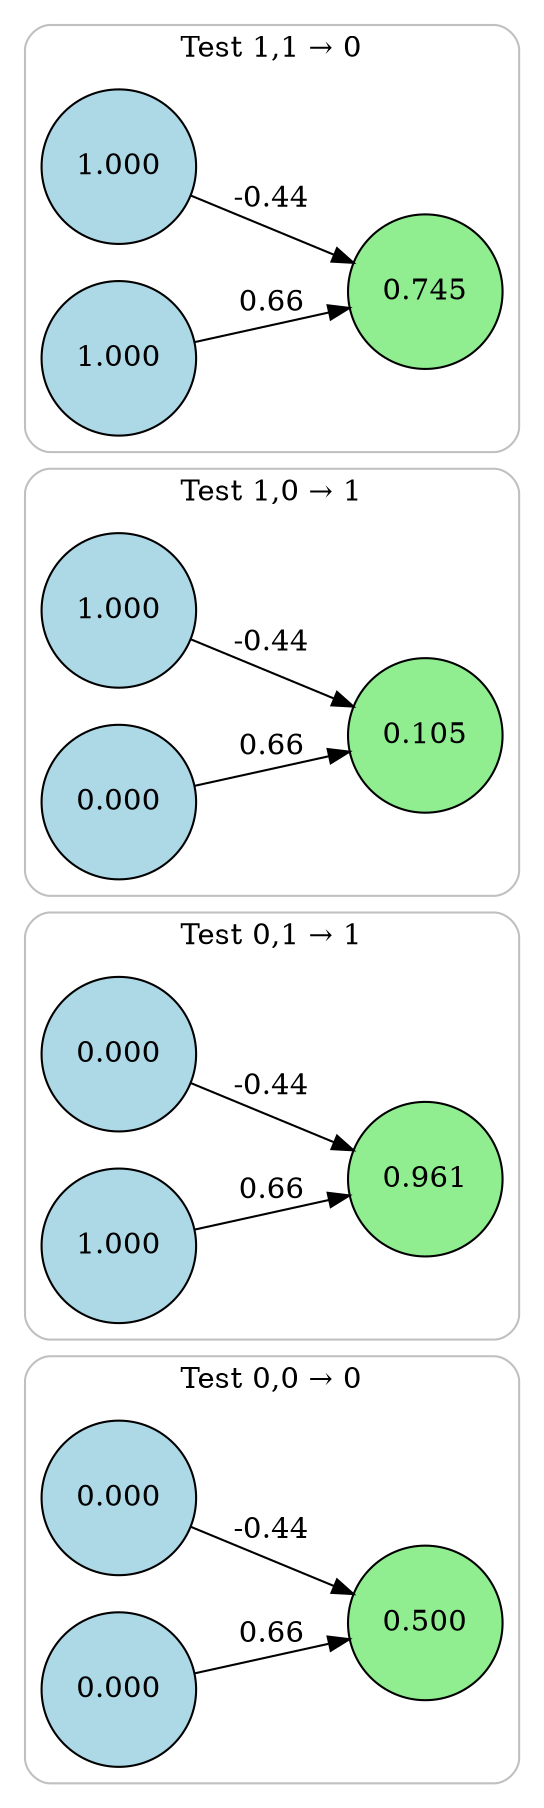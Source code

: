 digraph neat {
  compound=true;
  rankdir=LR;
  node [shape=circle];
  subgraph cluster_0 {
    label="Test 0,0 → 0";
    style=rounded;
    color=gray;
    node0_0 [label="0.000", style=filled, fillcolor=lightblue];
    node1_0 [label="0.000", style=filled, fillcolor=lightblue];
    node2_0 [label="0.500", style=filled, fillcolor=lightgreen];
    node0_0 -> node2_0 [label="-0.44"];
    node1_0 -> node2_0 [label="0.66"];
  }
  subgraph cluster_1 {
    label="Test 0,1 → 1";
    style=rounded;
    color=gray;
    node0_1 [label="0.000", style=filled, fillcolor=lightblue];
    node1_1 [label="1.000", style=filled, fillcolor=lightblue];
    node2_1 [label="0.961", style=filled, fillcolor=lightgreen];
    node0_1 -> node2_1 [label="-0.44"];
    node1_1 -> node2_1 [label="0.66"];
  }
  subgraph cluster_2 {
    label="Test 1,0 → 1";
    style=rounded;
    color=gray;
    node0_2 [label="1.000", style=filled, fillcolor=lightblue];
    node1_2 [label="0.000", style=filled, fillcolor=lightblue];
    node2_2 [label="0.105", style=filled, fillcolor=lightgreen];
    node0_2 -> node2_2 [label="-0.44"];
    node1_2 -> node2_2 [label="0.66"];
  }
  subgraph cluster_3 {
    label="Test 1,1 → 0";
    style=rounded;
    color=gray;
    node0_3 [label="1.000", style=filled, fillcolor=lightblue];
    node1_3 [label="1.000", style=filled, fillcolor=lightblue];
    node2_3 [label="0.745", style=filled, fillcolor=lightgreen];
    node0_3 -> node2_3 [label="-0.44"];
    node1_3 -> node2_3 [label="0.66"];
  }
}
